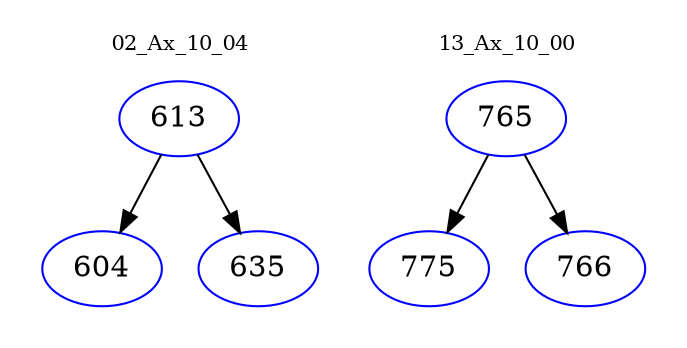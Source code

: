 digraph{
subgraph cluster_0 {
color = white
label = "02_Ax_10_04";
fontsize=10;
T0_613 [label="613", color="blue"]
T0_613 -> T0_604 [color="black"]
T0_604 [label="604", color="blue"]
T0_613 -> T0_635 [color="black"]
T0_635 [label="635", color="blue"]
}
subgraph cluster_1 {
color = white
label = "13_Ax_10_00";
fontsize=10;
T1_765 [label="765", color="blue"]
T1_765 -> T1_775 [color="black"]
T1_775 [label="775", color="blue"]
T1_765 -> T1_766 [color="black"]
T1_766 [label="766", color="blue"]
}
}
